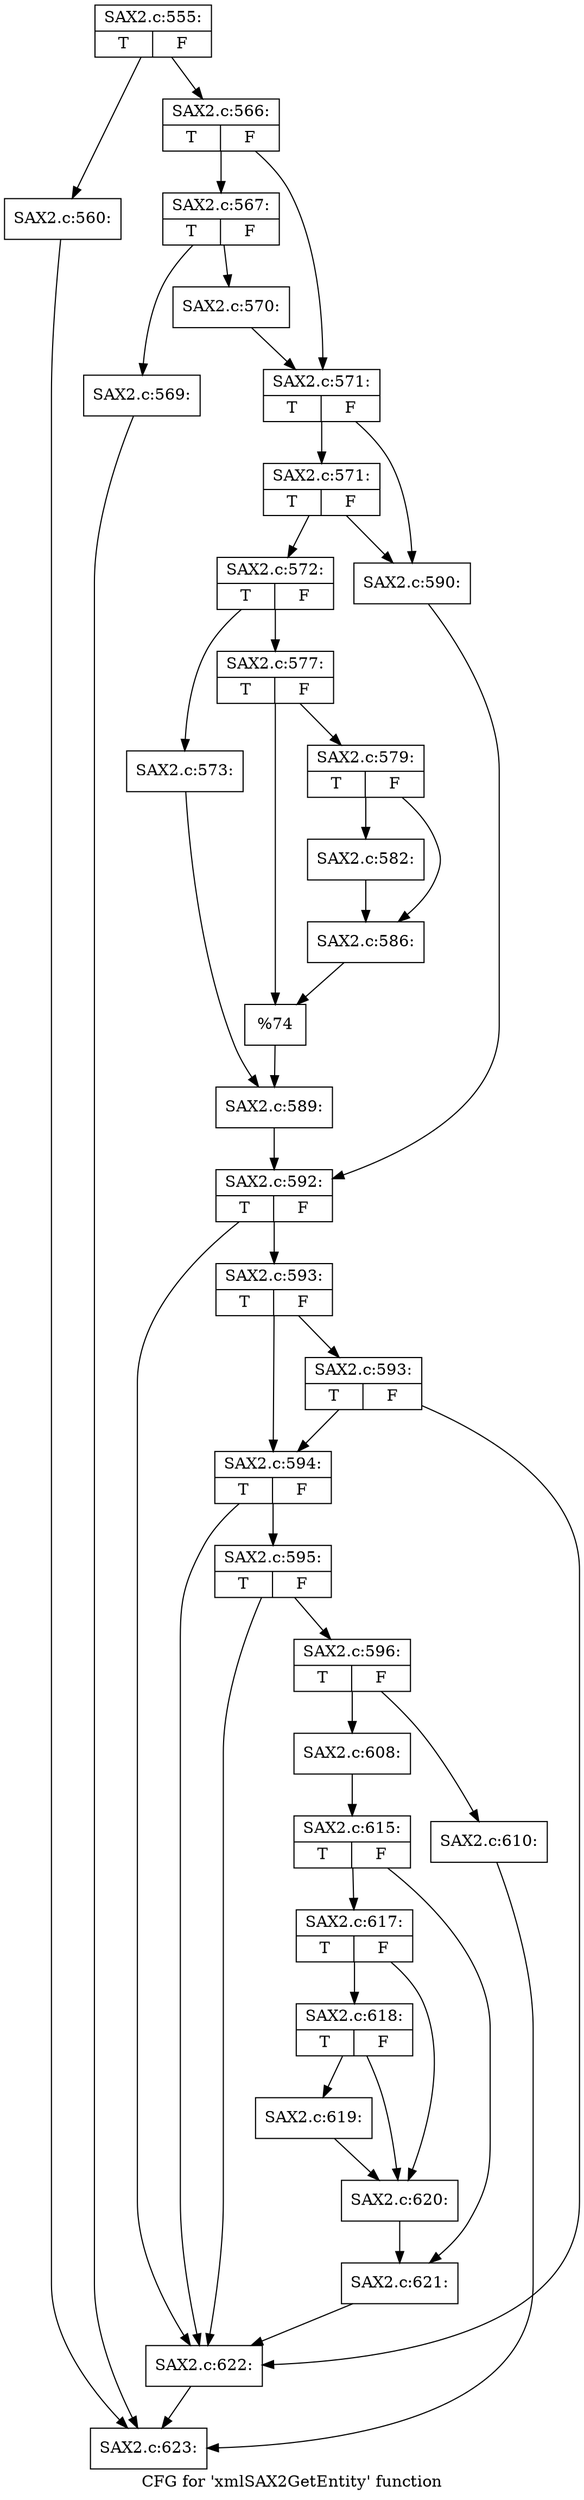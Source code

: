 digraph "CFG for 'xmlSAX2GetEntity' function" {
	label="CFG for 'xmlSAX2GetEntity' function";

	Node0x413d6e0 [shape=record,label="{SAX2.c:555:|{<s0>T|<s1>F}}"];
	Node0x413d6e0 -> Node0x413e7a0;
	Node0x413d6e0 -> Node0x413e7f0;
	Node0x413e7a0 [shape=record,label="{SAX2.c:560:}"];
	Node0x413e7a0 -> Node0x4137730;
	Node0x413e7f0 [shape=record,label="{SAX2.c:566:|{<s0>T|<s1>F}}"];
	Node0x413e7f0 -> Node0x413ec50;
	Node0x413e7f0 -> Node0x413eca0;
	Node0x413ec50 [shape=record,label="{SAX2.c:567:|{<s0>T|<s1>F}}"];
	Node0x413ec50 -> Node0x413fa40;
	Node0x413ec50 -> Node0x413fd70;
	Node0x413fa40 [shape=record,label="{SAX2.c:569:}"];
	Node0x413fa40 -> Node0x4137730;
	Node0x413fd70 [shape=record,label="{SAX2.c:570:}"];
	Node0x413fd70 -> Node0x413eca0;
	Node0x413eca0 [shape=record,label="{SAX2.c:571:|{<s0>T|<s1>F}}"];
	Node0x413eca0 -> Node0x41401c0;
	Node0x413eca0 -> Node0x4140170;
	Node0x41401c0 [shape=record,label="{SAX2.c:571:|{<s0>T|<s1>F}}"];
	Node0x41401c0 -> Node0x41400d0;
	Node0x41401c0 -> Node0x4140170;
	Node0x41400d0 [shape=record,label="{SAX2.c:572:|{<s0>T|<s1>F}}"];
	Node0x41400d0 -> Node0x4140880;
	Node0x41400d0 -> Node0x413f5b0;
	Node0x4140880 [shape=record,label="{SAX2.c:573:}"];
	Node0x4140880 -> Node0x413f500;
	Node0x413f5b0 [shape=record,label="{SAX2.c:577:|{<s0>T|<s1>F}}"];
	Node0x413f5b0 -> Node0x41418d0;
	Node0x413f5b0 -> Node0x4142390;
	Node0x41418d0 [shape=record,label="{SAX2.c:579:|{<s0>T|<s1>F}}"];
	Node0x41418d0 -> Node0x4142de0;
	Node0x41418d0 -> Node0x4142e30;
	Node0x4142de0 [shape=record,label="{SAX2.c:582:}"];
	Node0x4142de0 -> Node0x4142e30;
	Node0x4142e30 [shape=record,label="{SAX2.c:586:}"];
	Node0x4142e30 -> Node0x4142390;
	Node0x4142390 [shape=record,label="{%74}"];
	Node0x4142390 -> Node0x413f500;
	Node0x413f500 [shape=record,label="{SAX2.c:589:}"];
	Node0x413f500 -> Node0x4140120;
	Node0x4140170 [shape=record,label="{SAX2.c:590:}"];
	Node0x4140170 -> Node0x4140120;
	Node0x4140120 [shape=record,label="{SAX2.c:592:|{<s0>T|<s1>F}}"];
	Node0x4140120 -> Node0x4156fa0;
	Node0x4140120 -> Node0x4156e50;
	Node0x4156fa0 [shape=record,label="{SAX2.c:593:|{<s0>T|<s1>F}}"];
	Node0x4156fa0 -> Node0x4156f20;
	Node0x4156fa0 -> Node0x41572b0;
	Node0x41572b0 [shape=record,label="{SAX2.c:593:|{<s0>T|<s1>F}}"];
	Node0x41572b0 -> Node0x4156f20;
	Node0x41572b0 -> Node0x4156e50;
	Node0x4156f20 [shape=record,label="{SAX2.c:594:|{<s0>T|<s1>F}}"];
	Node0x4156f20 -> Node0x4156ea0;
	Node0x4156f20 -> Node0x4156e50;
	Node0x4156ea0 [shape=record,label="{SAX2.c:595:|{<s0>T|<s1>F}}"];
	Node0x4156ea0 -> Node0x4156e00;
	Node0x4156ea0 -> Node0x4156e50;
	Node0x4156e00 [shape=record,label="{SAX2.c:596:|{<s0>T|<s1>F}}"];
	Node0x4156e00 -> Node0x4128ca0;
	Node0x4156e00 -> Node0x4128f80;
	Node0x4128ca0 [shape=record,label="{SAX2.c:608:}"];
	Node0x4128ca0 -> Node0x4128fd0;
	Node0x4128f80 [shape=record,label="{SAX2.c:610:}"];
	Node0x4128f80 -> Node0x4137730;
	Node0x4128fd0 [shape=record,label="{SAX2.c:615:|{<s0>T|<s1>F}}"];
	Node0x4128fd0 -> Node0x41298d0;
	Node0x4128fd0 -> Node0x4128630;
	Node0x41298d0 [shape=record,label="{SAX2.c:617:|{<s0>T|<s1>F}}"];
	Node0x41298d0 -> Node0x4166700;
	Node0x41298d0 -> Node0x41666b0;
	Node0x4166700 [shape=record,label="{SAX2.c:618:|{<s0>T|<s1>F}}"];
	Node0x4166700 -> Node0x4128c20;
	Node0x4166700 -> Node0x41666b0;
	Node0x4128c20 [shape=record,label="{SAX2.c:619:}"];
	Node0x4128c20 -> Node0x41666b0;
	Node0x41666b0 [shape=record,label="{SAX2.c:620:}"];
	Node0x41666b0 -> Node0x4128630;
	Node0x4128630 [shape=record,label="{SAX2.c:621:}"];
	Node0x4128630 -> Node0x4156e50;
	Node0x4156e50 [shape=record,label="{SAX2.c:622:}"];
	Node0x4156e50 -> Node0x4137730;
	Node0x4137730 [shape=record,label="{SAX2.c:623:}"];
}
